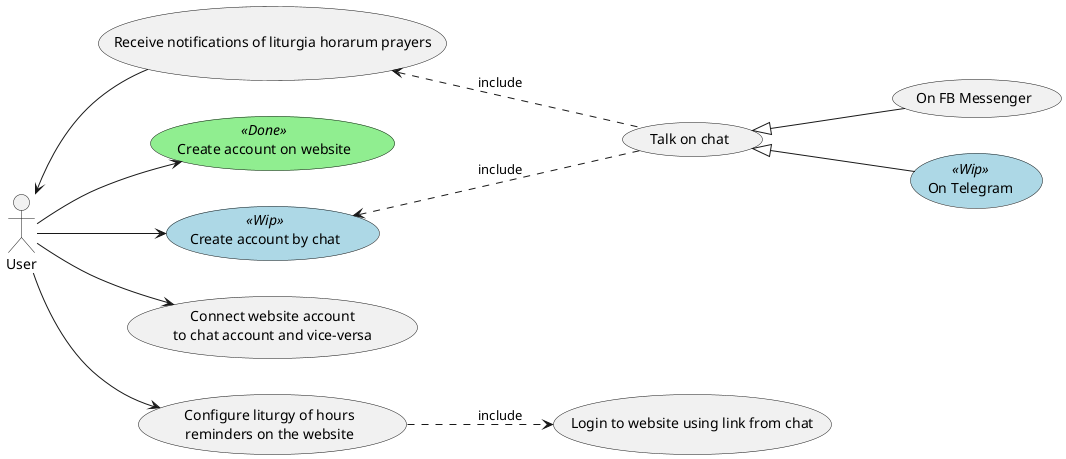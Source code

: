 @startuml usecases
left to right direction

skinparam usecase {
    BackgroundColor<< Done >> LightGreen
    BackgroundColor<< Wip >> LightBlue
}

usecase "Talk on chat" as UCTalkChat
usecase UCChatMessenger as "On FB Messenger"
UCTalkChat <|-- UCChatMessenger
usecase UCChatTelegram as "On Telegram" << Wip >>
UCTalkChat <|-- UCChatTelegram

usecase "Receive notifications of liturgia horarum prayers" as UCReceive
UCReceive <-. UCTalkChat :include
:User: <-- UCReceive
usecase UCCreateAccountWebsite as "Create account on website" << Done >>
:User: --> UCCreateAccountWebsite
usecase "Create account by chat" as UCAccountChat << Wip >>
UCAccountChat <-. UCTalkChat :include
:User: --> UCAccountChat
usecase UCConnectAccounts as "Connect website account 
to chat account and vice-versa"
:User: --> UCConnectAccounts
usecase UCConfigureLOH as "Configure liturgy of hours
reminders on the website" 
:User: --> UCConfigureLOH
UCConfigureLOH .-> (Login to website using link from chat) :include
@enduml
